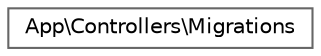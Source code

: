 digraph "Graphical Class Hierarchy"
{
 // LATEX_PDF_SIZE
  bgcolor="transparent";
  edge [fontname=Helvetica,fontsize=10,labelfontname=Helvetica,labelfontsize=10];
  node [fontname=Helvetica,fontsize=10,shape=box,height=0.2,width=0.4];
  rankdir="LR";
  Node0 [id="Node000000",label="App\\Controllers\\Migrations",height=0.2,width=0.4,color="grey40", fillcolor="white", style="filled",URL="$classApp_1_1Controllers_1_1Migrations.html",tooltip=" "];
}
